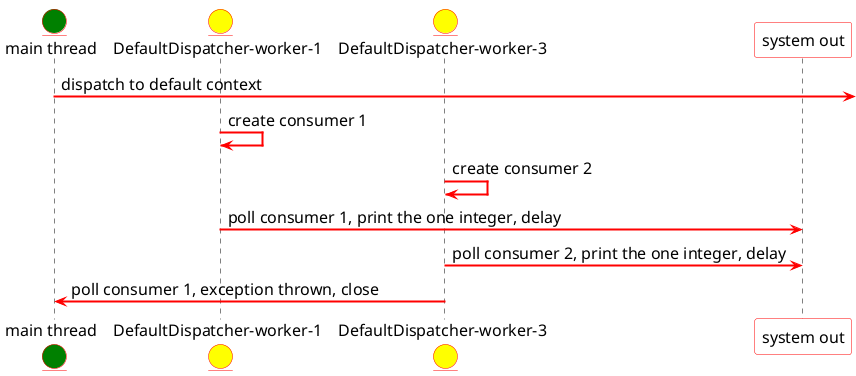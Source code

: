 @startuml
    skinparam {
        shadowing false
        defaultFontName Mark Pro
        defaultFontColor #black
        defaultFontSize 16
        defaultFontStyle bold
        ArrowColor #red
        ArrowThickness 2
        BorderColor #red
        EntityBorderColor #red
        ParticipantBorderColor #red
    }
    skinparam sequence {
        LifeLineBorderThickness 2
        LifeLineBorderColor #black
    }

    entity "main thread" as mt #green
    entity "DefaultDispatcher-worker-1" as c1 #yellow
    entity "DefaultDispatcher-worker-3" as c2 #yellow
    participant "system out" as so #white

    mt -> : dispatch to default context
    c1 -> c1 : create consumer 1
    c2 -> c2 : create consumer 2
    c1 -> so : poll consumer 1, print the one integer, delay
    c2 -> so : poll consumer 2, print the one integer, delay
    c2 -> mt : poll consumer 1, exception thrown, close
@enduml
